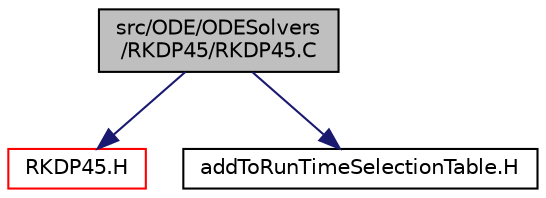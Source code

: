 digraph "src/ODE/ODESolvers/RKDP45/RKDP45.C"
{
  bgcolor="transparent";
  edge [fontname="Helvetica",fontsize="10",labelfontname="Helvetica",labelfontsize="10"];
  node [fontname="Helvetica",fontsize="10",shape=record];
  Node0 [label="src/ODE/ODESolvers\l/RKDP45/RKDP45.C",height=0.2,width=0.4,color="black", fillcolor="grey75", style="filled", fontcolor="black"];
  Node0 -> Node1 [color="midnightblue",fontsize="10",style="solid",fontname="Helvetica"];
  Node1 [label="RKDP45.H",height=0.2,width=0.4,color="red",URL="$a08999.html"];
  Node0 -> Node119 [color="midnightblue",fontsize="10",style="solid",fontname="Helvetica"];
  Node119 [label="addToRunTimeSelectionTable.H",height=0.2,width=0.4,color="black",URL="$a09989.html",tooltip="Macros for easy insertion into run-time selection tables. "];
}
